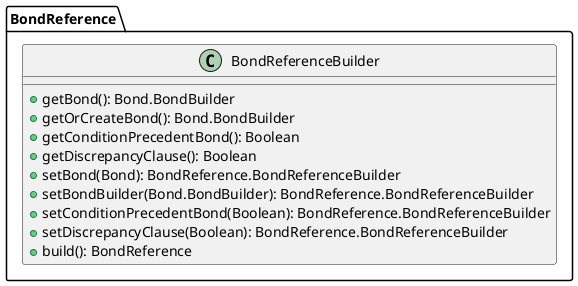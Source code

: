 @startuml

    class BondReference.BondReferenceBuilder [[BondReference.BondReferenceBuilder.html]] {
        +getBond(): Bond.BondBuilder
        +getOrCreateBond(): Bond.BondBuilder
        +getConditionPrecedentBond(): Boolean
        +getDiscrepancyClause(): Boolean
        +setBond(Bond): BondReference.BondReferenceBuilder
        +setBondBuilder(Bond.BondBuilder): BondReference.BondReferenceBuilder
        +setConditionPrecedentBond(Boolean): BondReference.BondReferenceBuilder
        +setDiscrepancyClause(Boolean): BondReference.BondReferenceBuilder
        +build(): BondReference
    }

@enduml
